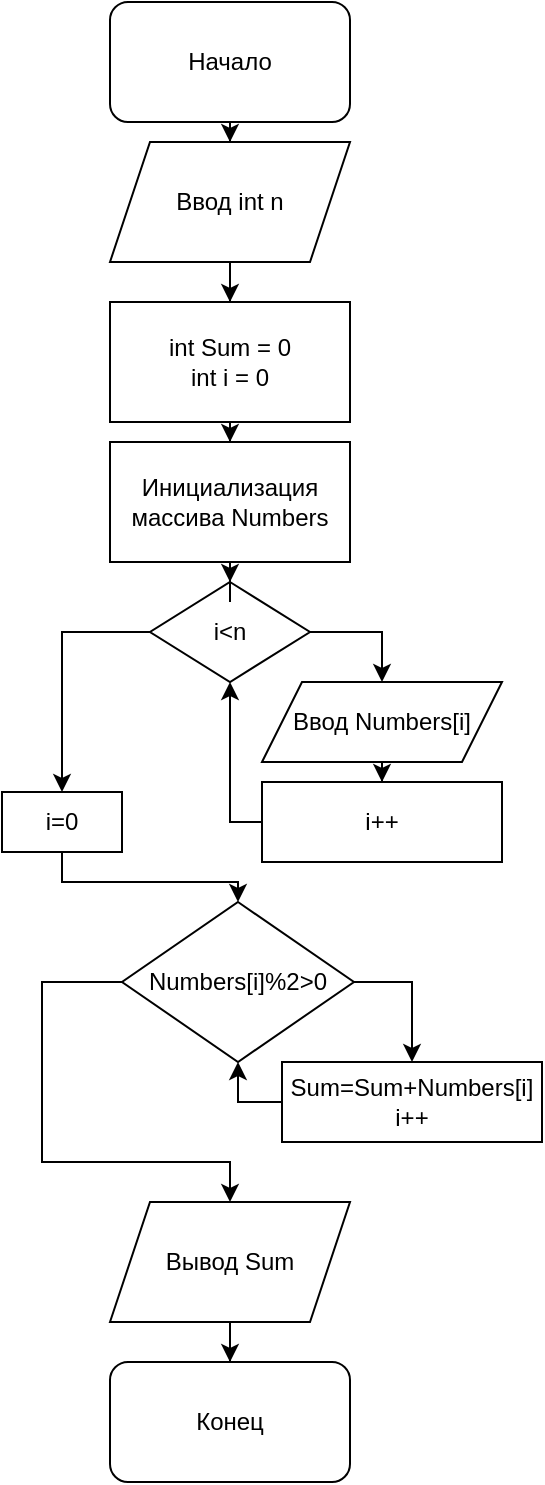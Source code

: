 <mxfile version="16.6.4" type="github">
  <diagram id="iveiWliWJW5Tzlyiqgc9" name="Page-1">
    <mxGraphModel dx="1243" dy="671" grid="1" gridSize="10" guides="1" tooltips="1" connect="1" arrows="1" fold="1" page="1" pageScale="1" pageWidth="827" pageHeight="1169" math="0" shadow="0">
      <root>
        <mxCell id="0" />
        <mxCell id="1" parent="0" />
        <mxCell id="_gGlujwDsqaPPNG5v2Hd-7" style="edgeStyle=orthogonalEdgeStyle;rounded=0;orthogonalLoop=1;jettySize=auto;html=1;" edge="1" parent="1" source="_gGlujwDsqaPPNG5v2Hd-1" target="_gGlujwDsqaPPNG5v2Hd-6">
          <mxGeometry relative="1" as="geometry" />
        </mxCell>
        <mxCell id="_gGlujwDsqaPPNG5v2Hd-1" value="Начало" style="rounded=1;whiteSpace=wrap;html=1;" vertex="1" parent="1">
          <mxGeometry x="354" y="60" width="120" height="60" as="geometry" />
        </mxCell>
        <mxCell id="_gGlujwDsqaPPNG5v2Hd-12" style="edgeStyle=orthogonalEdgeStyle;rounded=0;orthogonalLoop=1;jettySize=auto;html=1;" edge="1" parent="1" source="_gGlujwDsqaPPNG5v2Hd-3" target="_gGlujwDsqaPPNG5v2Hd-10">
          <mxGeometry relative="1" as="geometry" />
        </mxCell>
        <mxCell id="_gGlujwDsqaPPNG5v2Hd-3" value="int Sum = 0&lt;br&gt;int i = 0" style="rounded=0;whiteSpace=wrap;html=1;" vertex="1" parent="1">
          <mxGeometry x="354" y="210" width="120" height="60" as="geometry" />
        </mxCell>
        <mxCell id="_gGlujwDsqaPPNG5v2Hd-16" style="edgeStyle=orthogonalEdgeStyle;rounded=0;orthogonalLoop=1;jettySize=auto;html=1;exitX=1;exitY=0.5;exitDx=0;exitDy=0;" edge="1" parent="1" source="_gGlujwDsqaPPNG5v2Hd-5" target="_gGlujwDsqaPPNG5v2Hd-15">
          <mxGeometry relative="1" as="geometry">
            <mxPoint x="460" y="370" as="sourcePoint" />
            <Array as="points">
              <mxPoint x="490" y="375" />
            </Array>
          </mxGeometry>
        </mxCell>
        <mxCell id="_gGlujwDsqaPPNG5v2Hd-22" style="edgeStyle=orthogonalEdgeStyle;rounded=0;orthogonalLoop=1;jettySize=auto;html=1;entryX=0.5;entryY=0;entryDx=0;entryDy=0;" edge="1" parent="1" source="_gGlujwDsqaPPNG5v2Hd-5" target="_gGlujwDsqaPPNG5v2Hd-21">
          <mxGeometry relative="1" as="geometry" />
        </mxCell>
        <mxCell id="_gGlujwDsqaPPNG5v2Hd-5" value="i&amp;lt;n" style="rhombus;whiteSpace=wrap;html=1;" vertex="1" parent="1">
          <mxGeometry x="374" y="350" width="80" height="50" as="geometry" />
        </mxCell>
        <mxCell id="_gGlujwDsqaPPNG5v2Hd-8" style="edgeStyle=orthogonalEdgeStyle;rounded=0;orthogonalLoop=1;jettySize=auto;html=1;" edge="1" parent="1" source="_gGlujwDsqaPPNG5v2Hd-6" target="_gGlujwDsqaPPNG5v2Hd-3">
          <mxGeometry relative="1" as="geometry" />
        </mxCell>
        <mxCell id="_gGlujwDsqaPPNG5v2Hd-6" value="Ввод int n" style="shape=parallelogram;perimeter=parallelogramPerimeter;whiteSpace=wrap;html=1;fixedSize=1;" vertex="1" parent="1">
          <mxGeometry x="354" y="130" width="120" height="60" as="geometry" />
        </mxCell>
        <mxCell id="_gGlujwDsqaPPNG5v2Hd-13" style="edgeStyle=orthogonalEdgeStyle;rounded=0;orthogonalLoop=1;jettySize=auto;html=1;entryX=0.5;entryY=0;entryDx=0;entryDy=0;" edge="1" parent="1" source="_gGlujwDsqaPPNG5v2Hd-10" target="_gGlujwDsqaPPNG5v2Hd-5">
          <mxGeometry relative="1" as="geometry" />
        </mxCell>
        <mxCell id="_gGlujwDsqaPPNG5v2Hd-10" value="Инициализация массива Numbers" style="rounded=0;whiteSpace=wrap;html=1;" vertex="1" parent="1">
          <mxGeometry x="354" y="280" width="120" height="60" as="geometry" />
        </mxCell>
        <mxCell id="_gGlujwDsqaPPNG5v2Hd-18" style="edgeStyle=orthogonalEdgeStyle;rounded=0;orthogonalLoop=1;jettySize=auto;html=1;entryX=0.5;entryY=0;entryDx=0;entryDy=0;" edge="1" parent="1" source="_gGlujwDsqaPPNG5v2Hd-15" target="_gGlujwDsqaPPNG5v2Hd-17">
          <mxGeometry relative="1" as="geometry" />
        </mxCell>
        <mxCell id="_gGlujwDsqaPPNG5v2Hd-15" value="Ввод Numbers[i]" style="shape=parallelogram;perimeter=parallelogramPerimeter;whiteSpace=wrap;html=1;fixedSize=1;" vertex="1" parent="1">
          <mxGeometry x="430" y="400" width="120" height="40" as="geometry" />
        </mxCell>
        <mxCell id="_gGlujwDsqaPPNG5v2Hd-19" style="edgeStyle=orthogonalEdgeStyle;rounded=0;orthogonalLoop=1;jettySize=auto;html=1;entryX=0.5;entryY=1;entryDx=0;entryDy=0;" edge="1" parent="1" source="_gGlujwDsqaPPNG5v2Hd-17" target="_gGlujwDsqaPPNG5v2Hd-5">
          <mxGeometry relative="1" as="geometry">
            <Array as="points">
              <mxPoint x="414" y="470" />
            </Array>
          </mxGeometry>
        </mxCell>
        <mxCell id="_gGlujwDsqaPPNG5v2Hd-17" value="i++" style="rounded=0;whiteSpace=wrap;html=1;" vertex="1" parent="1">
          <mxGeometry x="430" y="450" width="120" height="40" as="geometry" />
        </mxCell>
        <mxCell id="_gGlujwDsqaPPNG5v2Hd-25" style="edgeStyle=orthogonalEdgeStyle;rounded=0;orthogonalLoop=1;jettySize=auto;html=1;entryX=0.5;entryY=0;entryDx=0;entryDy=0;" edge="1" parent="1" source="_gGlujwDsqaPPNG5v2Hd-20" target="_gGlujwDsqaPPNG5v2Hd-24">
          <mxGeometry relative="1" as="geometry">
            <Array as="points">
              <mxPoint x="505" y="550" />
            </Array>
          </mxGeometry>
        </mxCell>
        <mxCell id="_gGlujwDsqaPPNG5v2Hd-28" style="edgeStyle=orthogonalEdgeStyle;rounded=0;orthogonalLoop=1;jettySize=auto;html=1;entryX=0.5;entryY=0;entryDx=0;entryDy=0;" edge="1" parent="1" source="_gGlujwDsqaPPNG5v2Hd-20" target="_gGlujwDsqaPPNG5v2Hd-27">
          <mxGeometry relative="1" as="geometry">
            <Array as="points">
              <mxPoint x="320" y="550" />
              <mxPoint x="320" y="640" />
              <mxPoint x="414" y="640" />
            </Array>
          </mxGeometry>
        </mxCell>
        <mxCell id="_gGlujwDsqaPPNG5v2Hd-20" value="Numbers[i]%2&amp;gt;0" style="rhombus;whiteSpace=wrap;html=1;" vertex="1" parent="1">
          <mxGeometry x="360" y="510" width="116" height="80" as="geometry" />
        </mxCell>
        <mxCell id="_gGlujwDsqaPPNG5v2Hd-23" style="edgeStyle=orthogonalEdgeStyle;rounded=0;orthogonalLoop=1;jettySize=auto;html=1;entryX=0.5;entryY=0;entryDx=0;entryDy=0;" edge="1" parent="1" source="_gGlujwDsqaPPNG5v2Hd-21" target="_gGlujwDsqaPPNG5v2Hd-20">
          <mxGeometry relative="1" as="geometry">
            <Array as="points">
              <mxPoint x="330" y="500" />
              <mxPoint x="418" y="500" />
            </Array>
          </mxGeometry>
        </mxCell>
        <mxCell id="_gGlujwDsqaPPNG5v2Hd-21" value="i=0" style="rounded=0;whiteSpace=wrap;html=1;" vertex="1" parent="1">
          <mxGeometry x="300" y="455" width="60" height="30" as="geometry" />
        </mxCell>
        <mxCell id="_gGlujwDsqaPPNG5v2Hd-26" style="edgeStyle=orthogonalEdgeStyle;rounded=0;orthogonalLoop=1;jettySize=auto;html=1;entryX=0.5;entryY=1;entryDx=0;entryDy=0;" edge="1" parent="1" source="_gGlujwDsqaPPNG5v2Hd-24" target="_gGlujwDsqaPPNG5v2Hd-20">
          <mxGeometry relative="1" as="geometry">
            <Array as="points">
              <mxPoint x="418" y="610" />
            </Array>
          </mxGeometry>
        </mxCell>
        <mxCell id="_gGlujwDsqaPPNG5v2Hd-24" value="Sum=Sum+Numbers[i]&lt;br&gt;i++" style="rounded=0;whiteSpace=wrap;html=1;" vertex="1" parent="1">
          <mxGeometry x="440" y="590" width="130" height="40" as="geometry" />
        </mxCell>
        <mxCell id="_gGlujwDsqaPPNG5v2Hd-30" style="edgeStyle=orthogonalEdgeStyle;rounded=0;orthogonalLoop=1;jettySize=auto;html=1;" edge="1" parent="1" source="_gGlujwDsqaPPNG5v2Hd-27" target="_gGlujwDsqaPPNG5v2Hd-29">
          <mxGeometry relative="1" as="geometry" />
        </mxCell>
        <mxCell id="_gGlujwDsqaPPNG5v2Hd-27" value="Вывод Sum" style="shape=parallelogram;perimeter=parallelogramPerimeter;whiteSpace=wrap;html=1;fixedSize=1;" vertex="1" parent="1">
          <mxGeometry x="354" y="660" width="120" height="60" as="geometry" />
        </mxCell>
        <mxCell id="_gGlujwDsqaPPNG5v2Hd-29" value="Конец" style="rounded=1;whiteSpace=wrap;html=1;" vertex="1" parent="1">
          <mxGeometry x="354" y="740" width="120" height="60" as="geometry" />
        </mxCell>
      </root>
    </mxGraphModel>
  </diagram>
</mxfile>
